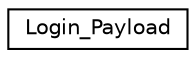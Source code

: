 digraph "Graphical Class Hierarchy"
{
  edge [fontname="Helvetica",fontsize="10",labelfontname="Helvetica",labelfontsize="10"];
  node [fontname="Helvetica",fontsize="10",shape=record];
  rankdir="LR";
  Node1 [label="Login_Payload",height=0.2,width=0.4,color="black", fillcolor="white", style="filled",URL="$structLogin__Payload.html",tooltip="Structure that goes into payload.content field. Designed to ease the credentials transmission. "];
}

